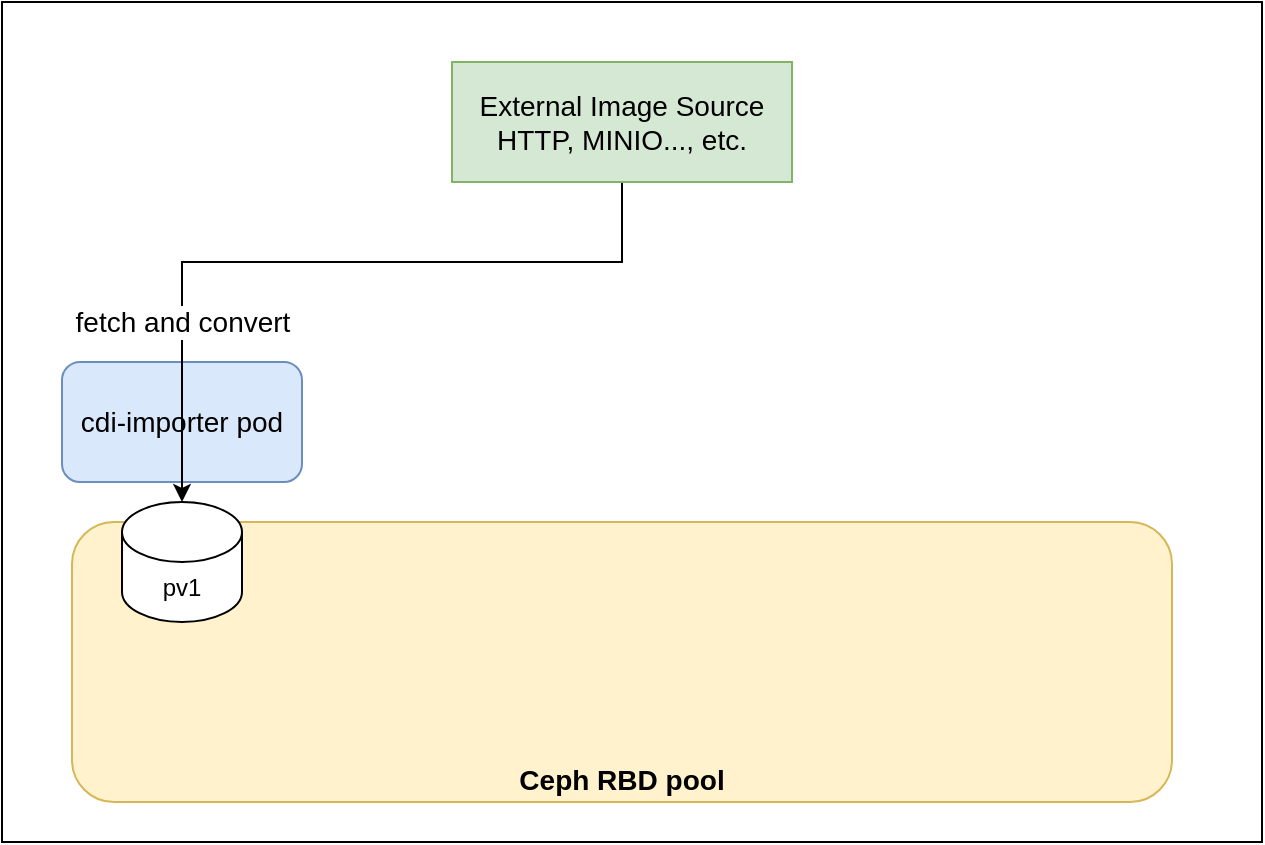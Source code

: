<mxfile version="14.5.1" type="device" pages="3"><diagram id="0fav1OSp7sVDZ9yH7esv" name="fetch single image"><mxGraphModel dx="1106" dy="830" grid="1" gridSize="10" guides="1" tooltips="1" connect="1" arrows="1" fold="1" page="1" pageScale="1" pageWidth="827" pageHeight="1169" math="0" shadow="0"><root><mxCell id="0"/><mxCell id="1" parent="0"/><mxCell id="b0RO2rJMCDWr7zNkRlar-1" value="" style="rounded=0;whiteSpace=wrap;html=1;fontSize=14;" vertex="1" parent="1"><mxGeometry x="20" y="130" width="630" height="420" as="geometry"/></mxCell><mxCell id="kRkqIfoVJNsOUEO0sUn1-2" value="Ceph RBD pool" style="rounded=1;whiteSpace=wrap;html=1;verticalAlign=bottom;fontSize=14;fontStyle=1;fillColor=#fff2cc;strokeColor=#d6b656;" vertex="1" parent="1"><mxGeometry x="55" y="390" width="550" height="140" as="geometry"/></mxCell><mxCell id="kRkqIfoVJNsOUEO0sUn1-1" value="pv1" style="shape=cylinder3;whiteSpace=wrap;html=1;boundedLbl=1;backgroundOutline=1;size=15;" vertex="1" parent="1"><mxGeometry x="80" y="380" width="60" height="60" as="geometry"/></mxCell><mxCell id="kRkqIfoVJNsOUEO0sUn1-4" value="cdi-importer pod" style="rounded=1;whiteSpace=wrap;html=1;fontSize=14;fillColor=#dae8fc;strokeColor=#6c8ebf;" vertex="1" parent="1"><mxGeometry x="50" y="310" width="120" height="60" as="geometry"/></mxCell><mxCell id="kRkqIfoVJNsOUEO0sUn1-6" value="fetch and convert" style="edgeStyle=orthogonalEdgeStyle;rounded=0;orthogonalLoop=1;jettySize=auto;html=1;exitX=0.5;exitY=1;exitDx=0;exitDy=0;fontSize=14;" edge="1" parent="1" source="kRkqIfoVJNsOUEO0sUn1-5" target="kRkqIfoVJNsOUEO0sUn1-1"><mxGeometry x="0.526" relative="1" as="geometry"><Array as="points"><mxPoint x="330" y="260"/><mxPoint x="110" y="260"/></Array><mxPoint as="offset"/></mxGeometry></mxCell><mxCell id="kRkqIfoVJNsOUEO0sUn1-5" value="External Image Source&lt;br&gt;HTTP, MINIO..., etc." style="rounded=0;whiteSpace=wrap;html=1;fontSize=14;fillColor=#d5e8d4;strokeColor=#82b366;" vertex="1" parent="1"><mxGeometry x="245" y="160" width="170" height="60" as="geometry"/></mxCell></root></mxGraphModel></diagram><diagram name="fetch multiple images" id="vvIJdf8zbEhWxJsszylb"><mxGraphModel dx="1106" dy="830" grid="1" gridSize="10" guides="1" tooltips="1" connect="1" arrows="1" fold="1" page="1" pageScale="1" pageWidth="827" pageHeight="1169" math="0" shadow="0"><root><mxCell id="bR3oI5FlfruKqoJf_5n6-0"/><mxCell id="bR3oI5FlfruKqoJf_5n6-1" parent="bR3oI5FlfruKqoJf_5n6-0"/><mxCell id="OxIJjuFX9eH1Dh0mnD1E-0" value="" style="rounded=0;whiteSpace=wrap;html=1;fontSize=14;" vertex="1" parent="bR3oI5FlfruKqoJf_5n6-1"><mxGeometry x="20" y="130" width="630" height="420" as="geometry"/></mxCell><mxCell id="bR3oI5FlfruKqoJf_5n6-2" value="Ceph RBD pool" style="rounded=1;whiteSpace=wrap;html=1;verticalAlign=bottom;fontSize=14;fontStyle=1;fillColor=#fff2cc;strokeColor=#d6b656;" vertex="1" parent="bR3oI5FlfruKqoJf_5n6-1"><mxGeometry x="55" y="390" width="550" height="140" as="geometry"/></mxCell><mxCell id="bR3oI5FlfruKqoJf_5n6-3" value="pv1" style="shape=cylinder3;whiteSpace=wrap;html=1;boundedLbl=1;backgroundOutline=1;size=15;" vertex="1" parent="bR3oI5FlfruKqoJf_5n6-1"><mxGeometry x="80" y="380" width="60" height="60" as="geometry"/></mxCell><mxCell id="bR3oI5FlfruKqoJf_5n6-4" value="cdi-importer pod" style="rounded=1;whiteSpace=wrap;html=1;fontSize=14;fillColor=#dae8fc;strokeColor=#6c8ebf;" vertex="1" parent="bR3oI5FlfruKqoJf_5n6-1"><mxGeometry x="50" y="310" width="120" height="60" as="geometry"/></mxCell><mxCell id="bR3oI5FlfruKqoJf_5n6-5" value="fetch and convert" style="edgeStyle=orthogonalEdgeStyle;rounded=0;orthogonalLoop=1;jettySize=auto;html=1;exitX=0.5;exitY=1;exitDx=0;exitDy=0;fontSize=14;" edge="1" parent="bR3oI5FlfruKqoJf_5n6-1" source="bR3oI5FlfruKqoJf_5n6-6" target="bR3oI5FlfruKqoJf_5n6-3"><mxGeometry x="0.526" relative="1" as="geometry"><Array as="points"><mxPoint x="330" y="260"/><mxPoint x="110" y="260"/></Array><mxPoint as="offset"/></mxGeometry></mxCell><mxCell id="bR3oI5FlfruKqoJf_5n6-6" value="External Image Source&lt;br&gt;HTTP, MINIO..., etc." style="rounded=0;whiteSpace=wrap;html=1;fontSize=14;fillColor=#d5e8d4;strokeColor=#82b366;" vertex="1" parent="bR3oI5FlfruKqoJf_5n6-1"><mxGeometry x="245" y="160" width="170" height="60" as="geometry"/></mxCell><mxCell id="kvs2aH9-MJ893N_wBrTe-0" value="pv2" style="shape=cylinder3;whiteSpace=wrap;html=1;boundedLbl=1;backgroundOutline=1;size=15;" vertex="1" parent="bR3oI5FlfruKqoJf_5n6-1"><mxGeometry x="210" y="380" width="60" height="60" as="geometry"/></mxCell><mxCell id="kvs2aH9-MJ893N_wBrTe-1" value="pv3" style="shape=cylinder3;whiteSpace=wrap;html=1;boundedLbl=1;backgroundOutline=1;size=15;" vertex="1" parent="bR3oI5FlfruKqoJf_5n6-1"><mxGeometry x="340" y="380" width="60" height="60" as="geometry"/></mxCell><mxCell id="kvs2aH9-MJ893N_wBrTe-2" value="pv10" style="shape=cylinder3;whiteSpace=wrap;html=1;boundedLbl=1;backgroundOutline=1;size=15;" vertex="1" parent="bR3oI5FlfruKqoJf_5n6-1"><mxGeometry x="520" y="380" width="60" height="60" as="geometry"/></mxCell><mxCell id="kvs2aH9-MJ893N_wBrTe-4" value="cdi-importer pod" style="rounded=1;whiteSpace=wrap;html=1;fontSize=14;fillColor=#dae8fc;strokeColor=#6c8ebf;" vertex="1" parent="bR3oI5FlfruKqoJf_5n6-1"><mxGeometry x="180" y="310" width="120" height="60" as="geometry"/></mxCell><mxCell id="kvs2aH9-MJ893N_wBrTe-5" value="cdi-importer pod" style="rounded=1;whiteSpace=wrap;html=1;fontSize=14;fillColor=#dae8fc;strokeColor=#6c8ebf;" vertex="1" parent="bR3oI5FlfruKqoJf_5n6-1"><mxGeometry x="310" y="310" width="120" height="60" as="geometry"/></mxCell><mxCell id="kvs2aH9-MJ893N_wBrTe-6" value="cdi-importer pod" style="rounded=1;whiteSpace=wrap;html=1;fontSize=14;fillColor=#dae8fc;strokeColor=#6c8ebf;" vertex="1" parent="bR3oI5FlfruKqoJf_5n6-1"><mxGeometry x="485" y="310" width="120" height="60" as="geometry"/></mxCell><mxCell id="kvs2aH9-MJ893N_wBrTe-3" value="fetch and convert" style="edgeStyle=orthogonalEdgeStyle;rounded=0;orthogonalLoop=1;jettySize=auto;html=1;exitX=0.5;exitY=1;exitDx=0;exitDy=0;fontSize=14;entryX=0.5;entryY=0;entryDx=0;entryDy=0;entryPerimeter=0;" edge="1" parent="bR3oI5FlfruKqoJf_5n6-1" source="bR3oI5FlfruKqoJf_5n6-6" target="kvs2aH9-MJ893N_wBrTe-0"><mxGeometry x="0.28" relative="1" as="geometry"><mxPoint x="340" y="230" as="sourcePoint"/><mxPoint x="120" y="390" as="targetPoint"/><Array as="points"><mxPoint x="330" y="260"/><mxPoint x="240" y="260"/></Array><mxPoint as="offset"/></mxGeometry></mxCell><mxCell id="kvs2aH9-MJ893N_wBrTe-7" value="fetch and convert" style="edgeStyle=orthogonalEdgeStyle;rounded=0;orthogonalLoop=1;jettySize=auto;html=1;exitX=0.5;exitY=1;exitDx=0;exitDy=0;fontSize=14;entryX=0.5;entryY=0;entryDx=0;entryDy=0;entryPerimeter=0;" edge="1" parent="bR3oI5FlfruKqoJf_5n6-1" source="bR3oI5FlfruKqoJf_5n6-6" target="kvs2aH9-MJ893N_wBrTe-1"><mxGeometry x="0.1" relative="1" as="geometry"><mxPoint x="340" y="230" as="sourcePoint"/><mxPoint x="250" y="390" as="targetPoint"/><Array as="points"><mxPoint x="330" y="260"/><mxPoint x="370" y="260"/></Array><mxPoint as="offset"/></mxGeometry></mxCell><mxCell id="kvs2aH9-MJ893N_wBrTe-8" value="fetch and convert" style="edgeStyle=orthogonalEdgeStyle;rounded=0;orthogonalLoop=1;jettySize=auto;html=1;exitX=0.5;exitY=1;exitDx=0;exitDy=0;fontSize=14;entryX=0.5;entryY=0;entryDx=0;entryDy=0;entryPerimeter=0;" edge="1" parent="bR3oI5FlfruKqoJf_5n6-1" source="bR3oI5FlfruKqoJf_5n6-6" target="kvs2aH9-MJ893N_wBrTe-2"><mxGeometry x="0.526" relative="1" as="geometry"><mxPoint x="340" y="230" as="sourcePoint"/><mxPoint x="380" y="390" as="targetPoint"/><Array as="points"><mxPoint x="330" y="260"/><mxPoint x="550" y="260"/></Array><mxPoint as="offset"/></mxGeometry></mxCell><mxCell id="kvs2aH9-MJ893N_wBrTe-9" value="..." style="text;html=1;strokeColor=none;fillColor=none;align=center;verticalAlign=middle;whiteSpace=wrap;rounded=0;fontSize=14;" vertex="1" parent="bR3oI5FlfruKqoJf_5n6-1"><mxGeometry x="440" y="400" width="40" height="20" as="geometry"/></mxCell><mxCell id="kvs2aH9-MJ893N_wBrTe-10" value="..." style="text;html=1;strokeColor=none;fillColor=none;align=center;verticalAlign=middle;whiteSpace=wrap;rounded=0;fontSize=14;" vertex="1" parent="bR3oI5FlfruKqoJf_5n6-1"><mxGeometry x="440" y="330" width="40" height="20" as="geometry"/></mxCell></root></mxGraphModel></diagram><diagram name="smart clone" id="Bv3CXGia-F-MvlsRaTxJ"><mxGraphModel dx="1106" dy="830" grid="1" gridSize="10" guides="1" tooltips="1" connect="1" arrows="1" fold="1" page="1" pageScale="1" pageWidth="827" pageHeight="1169" math="0" shadow="0"><root><mxCell id="mFOfZ9xcAT0k2ntKxtEf-0"/><mxCell id="mFOfZ9xcAT0k2ntKxtEf-1" parent="mFOfZ9xcAT0k2ntKxtEf-0"/><mxCell id="I7XR6QVZsM-FaVpe_ITN-0" value="" style="rounded=0;whiteSpace=wrap;html=1;fontSize=14;" vertex="1" parent="mFOfZ9xcAT0k2ntKxtEf-1"><mxGeometry x="20" y="130" width="630" height="420" as="geometry"/></mxCell><mxCell id="mFOfZ9xcAT0k2ntKxtEf-2" value="Ceph RBD pool" style="rounded=1;whiteSpace=wrap;html=1;verticalAlign=bottom;fontSize=14;fontStyle=1;fillColor=#fff2cc;strokeColor=#d6b656;" vertex="1" parent="mFOfZ9xcAT0k2ntKxtEf-1"><mxGeometry x="55" y="390" width="550" height="140" as="geometry"/></mxCell><mxCell id="PLXuPlLG7mCRtq7POdq1-2" value="snapshot" style="edgeStyle=orthogonalEdgeStyle;rounded=0;orthogonalLoop=1;jettySize=auto;html=1;fontSize=14;" edge="1" parent="mFOfZ9xcAT0k2ntKxtEf-1" source="mFOfZ9xcAT0k2ntKxtEf-3" target="PLXuPlLG7mCRtq7POdq1-0"><mxGeometry x="0.143" y="-20" relative="1" as="geometry"><mxPoint as="offset"/></mxGeometry></mxCell><mxCell id="mFOfZ9xcAT0k2ntKxtEf-3" value="pv1" style="shape=cylinder3;whiteSpace=wrap;html=1;boundedLbl=1;backgroundOutline=1;size=15;" vertex="1" parent="mFOfZ9xcAT0k2ntKxtEf-1"><mxGeometry x="80" y="380" width="60" height="60" as="geometry"/></mxCell><mxCell id="mFOfZ9xcAT0k2ntKxtEf-4" value="cdi-importer pod" style="rounded=1;whiteSpace=wrap;html=1;fontSize=14;fillColor=#dae8fc;strokeColor=#6c8ebf;" vertex="1" parent="mFOfZ9xcAT0k2ntKxtEf-1"><mxGeometry x="50" y="310" width="120" height="60" as="geometry"/></mxCell><mxCell id="mFOfZ9xcAT0k2ntKxtEf-5" value="fetch and convert" style="edgeStyle=orthogonalEdgeStyle;rounded=0;orthogonalLoop=1;jettySize=auto;html=1;exitX=0.5;exitY=1;exitDx=0;exitDy=0;fontSize=14;" edge="1" parent="mFOfZ9xcAT0k2ntKxtEf-1" source="mFOfZ9xcAT0k2ntKxtEf-6" target="mFOfZ9xcAT0k2ntKxtEf-3"><mxGeometry x="0.526" relative="1" as="geometry"><Array as="points"><mxPoint x="330" y="260"/><mxPoint x="110" y="260"/></Array><mxPoint as="offset"/></mxGeometry></mxCell><mxCell id="mFOfZ9xcAT0k2ntKxtEf-6" value="External Image Source&lt;br&gt;HTTP, MINIO..., etc." style="rounded=0;whiteSpace=wrap;html=1;fontSize=14;fillColor=#d5e8d4;strokeColor=#82b366;" vertex="1" parent="mFOfZ9xcAT0k2ntKxtEf-1"><mxGeometry x="245" y="160" width="170" height="60" as="geometry"/></mxCell><mxCell id="PLXuPlLG7mCRtq7POdq1-4" value="clone" style="edgeStyle=orthogonalEdgeStyle;rounded=0;orthogonalLoop=1;jettySize=auto;html=1;fontSize=14;" edge="1" parent="mFOfZ9xcAT0k2ntKxtEf-1" source="PLXuPlLG7mCRtq7POdq1-0" target="PLXuPlLG7mCRtq7POdq1-3"><mxGeometry relative="1" as="geometry"/></mxCell><mxCell id="PLXuPlLG7mCRtq7POdq1-0" value="snap1" style="shape=cylinder3;whiteSpace=wrap;html=1;boundedLbl=1;backgroundOutline=1;size=15;" vertex="1" parent="mFOfZ9xcAT0k2ntKxtEf-1"><mxGeometry x="210" y="380" width="60" height="60" as="geometry"/></mxCell><mxCell id="PLXuPlLG7mCRtq7POdq1-3" value="pv2" style="shape=cylinder3;whiteSpace=wrap;html=1;boundedLbl=1;backgroundOutline=1;size=15;" vertex="1" parent="mFOfZ9xcAT0k2ntKxtEf-1"><mxGeometry x="210" y="470" width="60" height="60" as="geometry"/></mxCell><mxCell id="oTHlmfEtFAGKppoG0_cQ-2" value="clone" style="edgeStyle=orthogonalEdgeStyle;rounded=0;orthogonalLoop=1;jettySize=auto;html=1;fontSize=14;" edge="1" parent="mFOfZ9xcAT0k2ntKxtEf-1" source="oTHlmfEtFAGKppoG0_cQ-0" target="oTHlmfEtFAGKppoG0_cQ-1"><mxGeometry relative="1" as="geometry"/></mxCell><mxCell id="oTHlmfEtFAGKppoG0_cQ-0" value="snap2" style="shape=cylinder3;whiteSpace=wrap;html=1;boundedLbl=1;backgroundOutline=1;size=15;" vertex="1" parent="mFOfZ9xcAT0k2ntKxtEf-1"><mxGeometry x="330" y="380" width="60" height="60" as="geometry"/></mxCell><mxCell id="oTHlmfEtFAGKppoG0_cQ-1" value="pv2" style="shape=cylinder3;whiteSpace=wrap;html=1;boundedLbl=1;backgroundOutline=1;size=15;" vertex="1" parent="mFOfZ9xcAT0k2ntKxtEf-1"><mxGeometry x="330" y="470" width="60" height="60" as="geometry"/></mxCell><mxCell id="oTHlmfEtFAGKppoG0_cQ-3" value="snapshot" style="edgeStyle=orthogonalEdgeStyle;rounded=0;orthogonalLoop=1;jettySize=auto;html=1;fontSize=14;entryX=0;entryY=0.5;entryDx=0;entryDy=0;entryPerimeter=0;exitX=1;exitY=0.5;exitDx=0;exitDy=0;exitPerimeter=0;" edge="1" parent="mFOfZ9xcAT0k2ntKxtEf-1" source="mFOfZ9xcAT0k2ntKxtEf-3" target="oTHlmfEtFAGKppoG0_cQ-0"><mxGeometry x="0.407" y="10" relative="1" as="geometry"><mxPoint x="150" y="420" as="sourcePoint"/><mxPoint x="220" y="420" as="targetPoint"/><Array as="points"><mxPoint x="160" y="410"/><mxPoint x="160" y="370"/><mxPoint x="300" y="370"/><mxPoint x="300" y="410"/></Array><mxPoint as="offset"/></mxGeometry></mxCell><mxCell id="9DcgSEgrpWhce_FxaTcU-0" value="..." style="text;html=1;strokeColor=none;fillColor=none;align=center;verticalAlign=middle;whiteSpace=wrap;rounded=0;fontSize=14;" vertex="1" parent="mFOfZ9xcAT0k2ntKxtEf-1"><mxGeometry x="440" y="400" width="40" height="20" as="geometry"/></mxCell><mxCell id="9DcgSEgrpWhce_FxaTcU-1" value="..." style="text;html=1;strokeColor=none;fillColor=none;align=center;verticalAlign=middle;whiteSpace=wrap;rounded=0;fontSize=14;" vertex="1" parent="mFOfZ9xcAT0k2ntKxtEf-1"><mxGeometry x="440" y="490" width="40" height="20" as="geometry"/></mxCell><mxCell id="9DcgSEgrpWhce_FxaTcU-2" value="pv10" style="shape=cylinder3;whiteSpace=wrap;html=1;boundedLbl=1;backgroundOutline=1;size=15;" vertex="1" parent="mFOfZ9xcAT0k2ntKxtEf-1"><mxGeometry x="530" y="470" width="60" height="60" as="geometry"/></mxCell><mxCell id="9DcgSEgrpWhce_FxaTcU-6" value="clone" style="edgeStyle=orthogonalEdgeStyle;rounded=0;orthogonalLoop=1;jettySize=auto;html=1;fontSize=14;" edge="1" parent="mFOfZ9xcAT0k2ntKxtEf-1" source="9DcgSEgrpWhce_FxaTcU-3" target="9DcgSEgrpWhce_FxaTcU-2"><mxGeometry relative="1" as="geometry"/></mxCell><mxCell id="9DcgSEgrpWhce_FxaTcU-3" value="snap10" style="shape=cylinder3;whiteSpace=wrap;html=1;boundedLbl=1;backgroundOutline=1;size=15;" vertex="1" parent="mFOfZ9xcAT0k2ntKxtEf-1"><mxGeometry x="530" y="380" width="60" height="60" as="geometry"/></mxCell><mxCell id="9DcgSEgrpWhce_FxaTcU-4" value="snapshot" style="edgeStyle=orthogonalEdgeStyle;rounded=0;orthogonalLoop=1;jettySize=auto;html=1;fontSize=14;entryX=0;entryY=0.5;entryDx=0;entryDy=0;entryPerimeter=0;exitX=1;exitY=0.5;exitDx=0;exitDy=0;exitPerimeter=0;" edge="1" parent="mFOfZ9xcAT0k2ntKxtEf-1" source="mFOfZ9xcAT0k2ntKxtEf-3" target="9DcgSEgrpWhce_FxaTcU-3"><mxGeometry x="0.407" y="10" relative="1" as="geometry"><mxPoint x="150" y="420" as="sourcePoint"/><mxPoint x="340" y="420" as="targetPoint"/><Array as="points"><mxPoint x="160" y="410"/><mxPoint x="160" y="370"/><mxPoint x="510" y="370"/><mxPoint x="510" y="410"/></Array><mxPoint as="offset"/></mxGeometry></mxCell></root></mxGraphModel></diagram></mxfile>